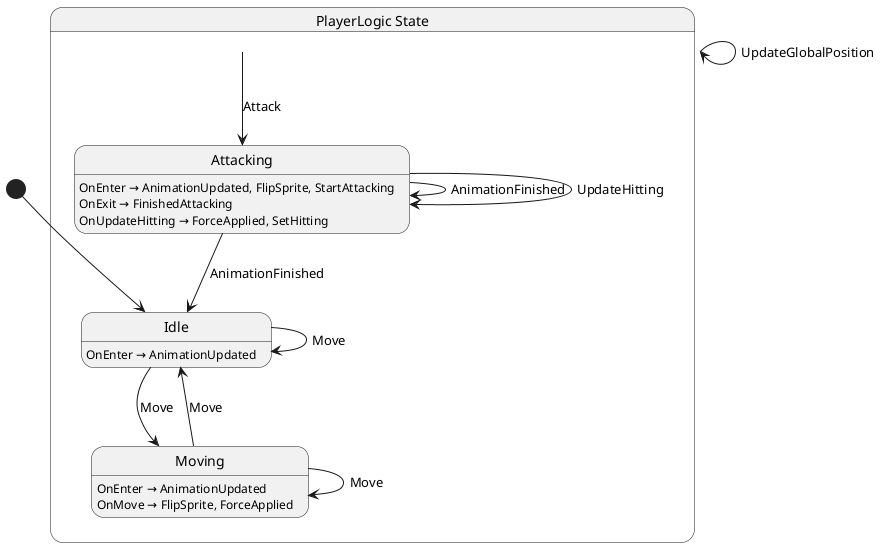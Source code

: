@startuml PlayerLogic
state "PlayerLogic State" as Nevergreen_PlayerLogic_State {
  state "Attacking" as Nevergreen_PlayerLogic_State_Attacking
  state "Idle" as Nevergreen_PlayerLogic_State_Idle
  state "Moving" as Nevergreen_PlayerLogic_State_Moving
}

Nevergreen_PlayerLogic_State --> Nevergreen_PlayerLogic_State : UpdateGlobalPosition
Nevergreen_PlayerLogic_State --> Nevergreen_PlayerLogic_State_Attacking : Attack
Nevergreen_PlayerLogic_State_Attacking --> Nevergreen_PlayerLogic_State_Attacking : AnimationFinished
Nevergreen_PlayerLogic_State_Attacking --> Nevergreen_PlayerLogic_State_Attacking : UpdateHitting
Nevergreen_PlayerLogic_State_Attacking --> Nevergreen_PlayerLogic_State_Idle : AnimationFinished
Nevergreen_PlayerLogic_State_Idle --> Nevergreen_PlayerLogic_State_Idle : Move
Nevergreen_PlayerLogic_State_Idle --> Nevergreen_PlayerLogic_State_Moving : Move
Nevergreen_PlayerLogic_State_Moving --> Nevergreen_PlayerLogic_State_Idle : Move
Nevergreen_PlayerLogic_State_Moving --> Nevergreen_PlayerLogic_State_Moving : Move

Nevergreen_PlayerLogic_State_Attacking : OnEnter → AnimationUpdated, FlipSprite, StartAttacking
Nevergreen_PlayerLogic_State_Attacking : OnExit → FinishedAttacking
Nevergreen_PlayerLogic_State_Attacking : OnUpdateHitting → ForceApplied, SetHitting
Nevergreen_PlayerLogic_State_Idle : OnEnter → AnimationUpdated
Nevergreen_PlayerLogic_State_Moving : OnEnter → AnimationUpdated
Nevergreen_PlayerLogic_State_Moving : OnMove → FlipSprite, ForceApplied

[*] --> Nevergreen_PlayerLogic_State_Idle
@enduml